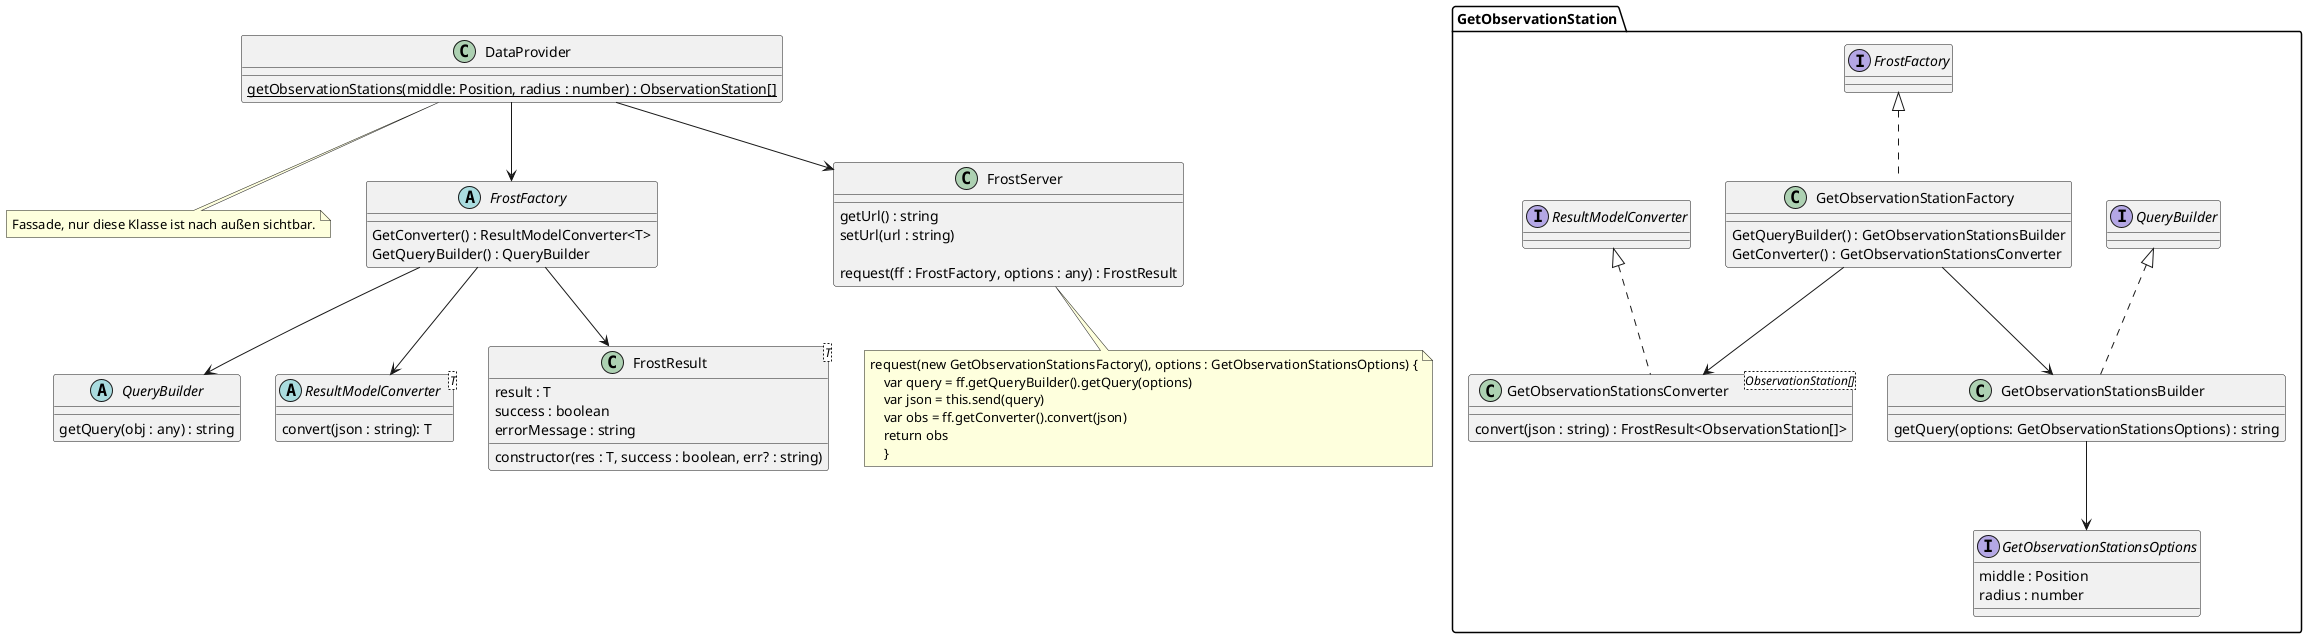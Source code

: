 @startuml FROST

class DataProvider {
    {static} getObservationStations(middle: Position, radius : number) : ObservationStation[]
}

note as N1
    Fassade, nur diese Klasse ist nach außen sichtbar.
end note

DataProvider .. N1

DataProvider --> FrostFactory
DataProvider --> FrostServer

abstract QueryBuilder {
     getQuery(obj : any) : string
}

FrostFactory --> ResultModelConverter

package GetObservationStation {
    class GetObservationStationsBuilder implements QueryBuilder {
        getQuery(options: GetObservationStationsOptions) : string
    }

    class GetObservationStationFactory implements FrostFactory{
        GetQueryBuilder() : GetObservationStationsBuilder
        GetConverter() : GetObservationStationsConverter
    }

    GetObservationStationsBuilder --> GetObservationStationsOptions
    GetObservationStationFactory --> GetObservationStationsBuilder
    GetObservationStationFactory --> GetObservationStationsConverter

    interface GetObservationStationsOptions {
        middle : Position
        radius : number
    }
    
    class GetObservationStationsConverter<ObservationStation[]> implements ResultModelConverter {
        convert(json : string) : FrostResult<ObservationStation[]>
    }
}


abstract ResultModelConverter<T> {
    convert(json : string): T
}


abstract FrostFactory {
    GetConverter() : ResultModelConverter<T>
    GetQueryBuilder() : QueryBuilder
}



FrostFactory --> QueryBuilder
FrostFactory --> FrostResult

class FrostResult<T> {
    constructor(res : T, success : boolean, err? : string)
    result : T
    success : boolean
    errorMessage : string
}

class FrostServer {
    getUrl() : string
    setUrl(url : string)

    request(ff : FrostFactory, options : any) : FrostResult
}
note as N2
request(new GetObservationStationsFactory(), options : GetObservationStationsOptions) {
    var query = ff.getQueryBuilder().getQuery(options)
    var json = this.send(query)
    var obs = ff.getConverter().convert(json)
    return obs
    }
end note
FrostServer .. N2

@enduml